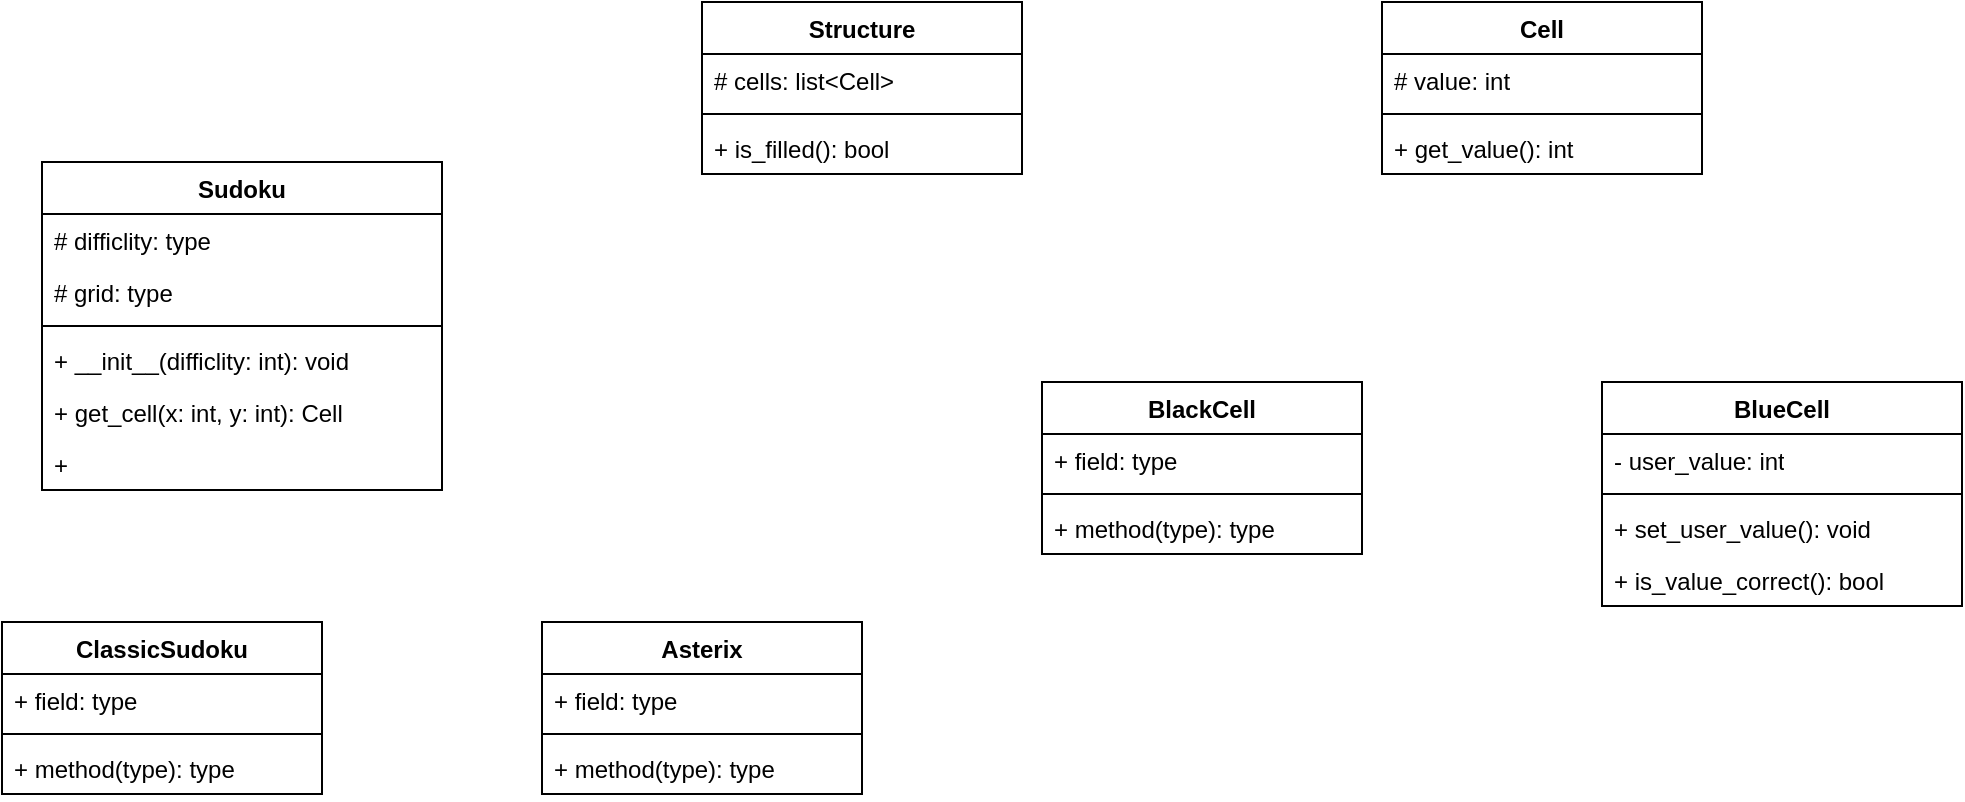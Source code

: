 <mxfile version="26.2.9">
  <diagram name="Страница — 1" id="sBnveFGreTUSZ_xfAO1X">
    <mxGraphModel dx="1364" dy="940" grid="1" gridSize="10" guides="1" tooltips="1" connect="1" arrows="1" fold="1" page="1" pageScale="1" pageWidth="1100" pageHeight="850" math="0" shadow="0">
      <root>
        <mxCell id="0" />
        <mxCell id="1" parent="0" />
        <mxCell id="BmlyRLMC0lgrcv-X2wz1-5" value="Sudoku" style="swimlane;fontStyle=1;align=center;verticalAlign=top;childLayout=stackLayout;horizontal=1;startSize=26;horizontalStack=0;resizeParent=1;resizeParentMax=0;resizeLast=0;collapsible=1;marginBottom=0;whiteSpace=wrap;html=1;" vertex="1" parent="1">
          <mxGeometry x="50" y="160" width="200" height="164" as="geometry" />
        </mxCell>
        <mxCell id="BmlyRLMC0lgrcv-X2wz1-6" value="# difficlity: type" style="text;strokeColor=none;fillColor=none;align=left;verticalAlign=top;spacingLeft=4;spacingRight=4;overflow=hidden;rotatable=0;points=[[0,0.5],[1,0.5]];portConstraint=eastwest;whiteSpace=wrap;html=1;" vertex="1" parent="BmlyRLMC0lgrcv-X2wz1-5">
          <mxGeometry y="26" width="200" height="26" as="geometry" />
        </mxCell>
        <mxCell id="BmlyRLMC0lgrcv-X2wz1-29" value="# grid: type" style="text;strokeColor=none;fillColor=none;align=left;verticalAlign=top;spacingLeft=4;spacingRight=4;overflow=hidden;rotatable=0;points=[[0,0.5],[1,0.5]];portConstraint=eastwest;whiteSpace=wrap;html=1;" vertex="1" parent="BmlyRLMC0lgrcv-X2wz1-5">
          <mxGeometry y="52" width="200" height="26" as="geometry" />
        </mxCell>
        <mxCell id="BmlyRLMC0lgrcv-X2wz1-7" value="" style="line;strokeWidth=1;fillColor=none;align=left;verticalAlign=middle;spacingTop=-1;spacingLeft=3;spacingRight=3;rotatable=0;labelPosition=right;points=[];portConstraint=eastwest;strokeColor=inherit;" vertex="1" parent="BmlyRLMC0lgrcv-X2wz1-5">
          <mxGeometry y="78" width="200" height="8" as="geometry" />
        </mxCell>
        <mxCell id="BmlyRLMC0lgrcv-X2wz1-8" value="+ __init__(difficlity: int): void" style="text;strokeColor=none;fillColor=none;align=left;verticalAlign=top;spacingLeft=4;spacingRight=4;overflow=hidden;rotatable=0;points=[[0,0.5],[1,0.5]];portConstraint=eastwest;whiteSpace=wrap;html=1;" vertex="1" parent="BmlyRLMC0lgrcv-X2wz1-5">
          <mxGeometry y="86" width="200" height="26" as="geometry" />
        </mxCell>
        <mxCell id="BmlyRLMC0lgrcv-X2wz1-27" value="+ get_cell(x: int, y: int): Cell" style="text;strokeColor=none;fillColor=none;align=left;verticalAlign=top;spacingLeft=4;spacingRight=4;overflow=hidden;rotatable=0;points=[[0,0.5],[1,0.5]];portConstraint=eastwest;whiteSpace=wrap;html=1;" vertex="1" parent="BmlyRLMC0lgrcv-X2wz1-5">
          <mxGeometry y="112" width="200" height="26" as="geometry" />
        </mxCell>
        <mxCell id="BmlyRLMC0lgrcv-X2wz1-28" value="+ " style="text;strokeColor=none;fillColor=none;align=left;verticalAlign=top;spacingLeft=4;spacingRight=4;overflow=hidden;rotatable=0;points=[[0,0.5],[1,0.5]];portConstraint=eastwest;whiteSpace=wrap;html=1;" vertex="1" parent="BmlyRLMC0lgrcv-X2wz1-5">
          <mxGeometry y="138" width="200" height="26" as="geometry" />
        </mxCell>
        <mxCell id="BmlyRLMC0lgrcv-X2wz1-11" value="BlackCell" style="swimlane;fontStyle=1;align=center;verticalAlign=top;childLayout=stackLayout;horizontal=1;startSize=26;horizontalStack=0;resizeParent=1;resizeParentMax=0;resizeLast=0;collapsible=1;marginBottom=0;whiteSpace=wrap;html=1;" vertex="1" parent="1">
          <mxGeometry x="550" y="270" width="160" height="86" as="geometry" />
        </mxCell>
        <mxCell id="BmlyRLMC0lgrcv-X2wz1-12" value="+ field: type" style="text;strokeColor=none;fillColor=none;align=left;verticalAlign=top;spacingLeft=4;spacingRight=4;overflow=hidden;rotatable=0;points=[[0,0.5],[1,0.5]];portConstraint=eastwest;whiteSpace=wrap;html=1;" vertex="1" parent="BmlyRLMC0lgrcv-X2wz1-11">
          <mxGeometry y="26" width="160" height="26" as="geometry" />
        </mxCell>
        <mxCell id="BmlyRLMC0lgrcv-X2wz1-13" value="" style="line;strokeWidth=1;fillColor=none;align=left;verticalAlign=middle;spacingTop=-1;spacingLeft=3;spacingRight=3;rotatable=0;labelPosition=right;points=[];portConstraint=eastwest;strokeColor=inherit;" vertex="1" parent="BmlyRLMC0lgrcv-X2wz1-11">
          <mxGeometry y="52" width="160" height="8" as="geometry" />
        </mxCell>
        <mxCell id="BmlyRLMC0lgrcv-X2wz1-14" value="+ method(type): type" style="text;strokeColor=none;fillColor=none;align=left;verticalAlign=top;spacingLeft=4;spacingRight=4;overflow=hidden;rotatable=0;points=[[0,0.5],[1,0.5]];portConstraint=eastwest;whiteSpace=wrap;html=1;" vertex="1" parent="BmlyRLMC0lgrcv-X2wz1-11">
          <mxGeometry y="60" width="160" height="26" as="geometry" />
        </mxCell>
        <mxCell id="BmlyRLMC0lgrcv-X2wz1-15" value="BlueCell" style="swimlane;fontStyle=1;align=center;verticalAlign=top;childLayout=stackLayout;horizontal=1;startSize=26;horizontalStack=0;resizeParent=1;resizeParentMax=0;resizeLast=0;collapsible=1;marginBottom=0;whiteSpace=wrap;html=1;" vertex="1" parent="1">
          <mxGeometry x="830" y="270" width="180" height="112" as="geometry" />
        </mxCell>
        <mxCell id="BmlyRLMC0lgrcv-X2wz1-16" value="- user_value: int" style="text;strokeColor=none;fillColor=none;align=left;verticalAlign=top;spacingLeft=4;spacingRight=4;overflow=hidden;rotatable=0;points=[[0,0.5],[1,0.5]];portConstraint=eastwest;whiteSpace=wrap;html=1;" vertex="1" parent="BmlyRLMC0lgrcv-X2wz1-15">
          <mxGeometry y="26" width="180" height="26" as="geometry" />
        </mxCell>
        <mxCell id="BmlyRLMC0lgrcv-X2wz1-17" value="" style="line;strokeWidth=1;fillColor=none;align=left;verticalAlign=middle;spacingTop=-1;spacingLeft=3;spacingRight=3;rotatable=0;labelPosition=right;points=[];portConstraint=eastwest;strokeColor=inherit;" vertex="1" parent="BmlyRLMC0lgrcv-X2wz1-15">
          <mxGeometry y="52" width="180" height="8" as="geometry" />
        </mxCell>
        <mxCell id="BmlyRLMC0lgrcv-X2wz1-18" value="+ set_user_value(): void" style="text;strokeColor=none;fillColor=none;align=left;verticalAlign=top;spacingLeft=4;spacingRight=4;overflow=hidden;rotatable=0;points=[[0,0.5],[1,0.5]];portConstraint=eastwest;whiteSpace=wrap;html=1;" vertex="1" parent="BmlyRLMC0lgrcv-X2wz1-15">
          <mxGeometry y="60" width="180" height="26" as="geometry" />
        </mxCell>
        <mxCell id="BmlyRLMC0lgrcv-X2wz1-30" value="+ is_value_correct(): bool" style="text;strokeColor=none;fillColor=none;align=left;verticalAlign=top;spacingLeft=4;spacingRight=4;overflow=hidden;rotatable=0;points=[[0,0.5],[1,0.5]];portConstraint=eastwest;whiteSpace=wrap;html=1;" vertex="1" parent="BmlyRLMC0lgrcv-X2wz1-15">
          <mxGeometry y="86" width="180" height="26" as="geometry" />
        </mxCell>
        <mxCell id="BmlyRLMC0lgrcv-X2wz1-19" value="Cell" style="swimlane;fontStyle=1;align=center;verticalAlign=top;childLayout=stackLayout;horizontal=1;startSize=26;horizontalStack=0;resizeParent=1;resizeParentMax=0;resizeLast=0;collapsible=1;marginBottom=0;whiteSpace=wrap;html=1;" vertex="1" parent="1">
          <mxGeometry x="720" y="80" width="160" height="86" as="geometry" />
        </mxCell>
        <mxCell id="BmlyRLMC0lgrcv-X2wz1-20" value="# value: int" style="text;strokeColor=none;fillColor=none;align=left;verticalAlign=top;spacingLeft=4;spacingRight=4;overflow=hidden;rotatable=0;points=[[0,0.5],[1,0.5]];portConstraint=eastwest;whiteSpace=wrap;html=1;" vertex="1" parent="BmlyRLMC0lgrcv-X2wz1-19">
          <mxGeometry y="26" width="160" height="26" as="geometry" />
        </mxCell>
        <mxCell id="BmlyRLMC0lgrcv-X2wz1-21" value="" style="line;strokeWidth=1;fillColor=none;align=left;verticalAlign=middle;spacingTop=-1;spacingLeft=3;spacingRight=3;rotatable=0;labelPosition=right;points=[];portConstraint=eastwest;strokeColor=inherit;" vertex="1" parent="BmlyRLMC0lgrcv-X2wz1-19">
          <mxGeometry y="52" width="160" height="8" as="geometry" />
        </mxCell>
        <mxCell id="BmlyRLMC0lgrcv-X2wz1-22" value="+ get_value(): int" style="text;strokeColor=none;fillColor=none;align=left;verticalAlign=top;spacingLeft=4;spacingRight=4;overflow=hidden;rotatable=0;points=[[0,0.5],[1,0.5]];portConstraint=eastwest;whiteSpace=wrap;html=1;" vertex="1" parent="BmlyRLMC0lgrcv-X2wz1-19">
          <mxGeometry y="60" width="160" height="26" as="geometry" />
        </mxCell>
        <mxCell id="BmlyRLMC0lgrcv-X2wz1-23" value="Structure" style="swimlane;fontStyle=1;align=center;verticalAlign=top;childLayout=stackLayout;horizontal=1;startSize=26;horizontalStack=0;resizeParent=1;resizeParentMax=0;resizeLast=0;collapsible=1;marginBottom=0;whiteSpace=wrap;html=1;" vertex="1" parent="1">
          <mxGeometry x="380" y="80" width="160" height="86" as="geometry" />
        </mxCell>
        <mxCell id="BmlyRLMC0lgrcv-X2wz1-24" value="# cells: list&amp;lt;Cell&amp;gt;" style="text;strokeColor=none;fillColor=none;align=left;verticalAlign=top;spacingLeft=4;spacingRight=4;overflow=hidden;rotatable=0;points=[[0,0.5],[1,0.5]];portConstraint=eastwest;whiteSpace=wrap;html=1;" vertex="1" parent="BmlyRLMC0lgrcv-X2wz1-23">
          <mxGeometry y="26" width="160" height="26" as="geometry" />
        </mxCell>
        <mxCell id="BmlyRLMC0lgrcv-X2wz1-25" value="" style="line;strokeWidth=1;fillColor=none;align=left;verticalAlign=middle;spacingTop=-1;spacingLeft=3;spacingRight=3;rotatable=0;labelPosition=right;points=[];portConstraint=eastwest;strokeColor=inherit;" vertex="1" parent="BmlyRLMC0lgrcv-X2wz1-23">
          <mxGeometry y="52" width="160" height="8" as="geometry" />
        </mxCell>
        <mxCell id="BmlyRLMC0lgrcv-X2wz1-26" value="+ is_filled(): bool" style="text;strokeColor=none;fillColor=none;align=left;verticalAlign=top;spacingLeft=4;spacingRight=4;overflow=hidden;rotatable=0;points=[[0,0.5],[1,0.5]];portConstraint=eastwest;whiteSpace=wrap;html=1;" vertex="1" parent="BmlyRLMC0lgrcv-X2wz1-23">
          <mxGeometry y="60" width="160" height="26" as="geometry" />
        </mxCell>
        <mxCell id="BmlyRLMC0lgrcv-X2wz1-31" value="Asterix" style="swimlane;fontStyle=1;align=center;verticalAlign=top;childLayout=stackLayout;horizontal=1;startSize=26;horizontalStack=0;resizeParent=1;resizeParentMax=0;resizeLast=0;collapsible=1;marginBottom=0;whiteSpace=wrap;html=1;" vertex="1" parent="1">
          <mxGeometry x="300" y="390" width="160" height="86" as="geometry" />
        </mxCell>
        <mxCell id="BmlyRLMC0lgrcv-X2wz1-32" value="+ field: type" style="text;strokeColor=none;fillColor=none;align=left;verticalAlign=top;spacingLeft=4;spacingRight=4;overflow=hidden;rotatable=0;points=[[0,0.5],[1,0.5]];portConstraint=eastwest;whiteSpace=wrap;html=1;" vertex="1" parent="BmlyRLMC0lgrcv-X2wz1-31">
          <mxGeometry y="26" width="160" height="26" as="geometry" />
        </mxCell>
        <mxCell id="BmlyRLMC0lgrcv-X2wz1-33" value="" style="line;strokeWidth=1;fillColor=none;align=left;verticalAlign=middle;spacingTop=-1;spacingLeft=3;spacingRight=3;rotatable=0;labelPosition=right;points=[];portConstraint=eastwest;strokeColor=inherit;" vertex="1" parent="BmlyRLMC0lgrcv-X2wz1-31">
          <mxGeometry y="52" width="160" height="8" as="geometry" />
        </mxCell>
        <mxCell id="BmlyRLMC0lgrcv-X2wz1-34" value="+ method(type): type" style="text;strokeColor=none;fillColor=none;align=left;verticalAlign=top;spacingLeft=4;spacingRight=4;overflow=hidden;rotatable=0;points=[[0,0.5],[1,0.5]];portConstraint=eastwest;whiteSpace=wrap;html=1;" vertex="1" parent="BmlyRLMC0lgrcv-X2wz1-31">
          <mxGeometry y="60" width="160" height="26" as="geometry" />
        </mxCell>
        <mxCell id="BmlyRLMC0lgrcv-X2wz1-35" value="ClassicSudoku" style="swimlane;fontStyle=1;align=center;verticalAlign=top;childLayout=stackLayout;horizontal=1;startSize=26;horizontalStack=0;resizeParent=1;resizeParentMax=0;resizeLast=0;collapsible=1;marginBottom=0;whiteSpace=wrap;html=1;" vertex="1" parent="1">
          <mxGeometry x="30" y="390" width="160" height="86" as="geometry" />
        </mxCell>
        <mxCell id="BmlyRLMC0lgrcv-X2wz1-36" value="+ field: type" style="text;strokeColor=none;fillColor=none;align=left;verticalAlign=top;spacingLeft=4;spacingRight=4;overflow=hidden;rotatable=0;points=[[0,0.5],[1,0.5]];portConstraint=eastwest;whiteSpace=wrap;html=1;" vertex="1" parent="BmlyRLMC0lgrcv-X2wz1-35">
          <mxGeometry y="26" width="160" height="26" as="geometry" />
        </mxCell>
        <mxCell id="BmlyRLMC0lgrcv-X2wz1-37" value="" style="line;strokeWidth=1;fillColor=none;align=left;verticalAlign=middle;spacingTop=-1;spacingLeft=3;spacingRight=3;rotatable=0;labelPosition=right;points=[];portConstraint=eastwest;strokeColor=inherit;" vertex="1" parent="BmlyRLMC0lgrcv-X2wz1-35">
          <mxGeometry y="52" width="160" height="8" as="geometry" />
        </mxCell>
        <mxCell id="BmlyRLMC0lgrcv-X2wz1-38" value="+ method(type): type" style="text;strokeColor=none;fillColor=none;align=left;verticalAlign=top;spacingLeft=4;spacingRight=4;overflow=hidden;rotatable=0;points=[[0,0.5],[1,0.5]];portConstraint=eastwest;whiteSpace=wrap;html=1;" vertex="1" parent="BmlyRLMC0lgrcv-X2wz1-35">
          <mxGeometry y="60" width="160" height="26" as="geometry" />
        </mxCell>
      </root>
    </mxGraphModel>
  </diagram>
</mxfile>
